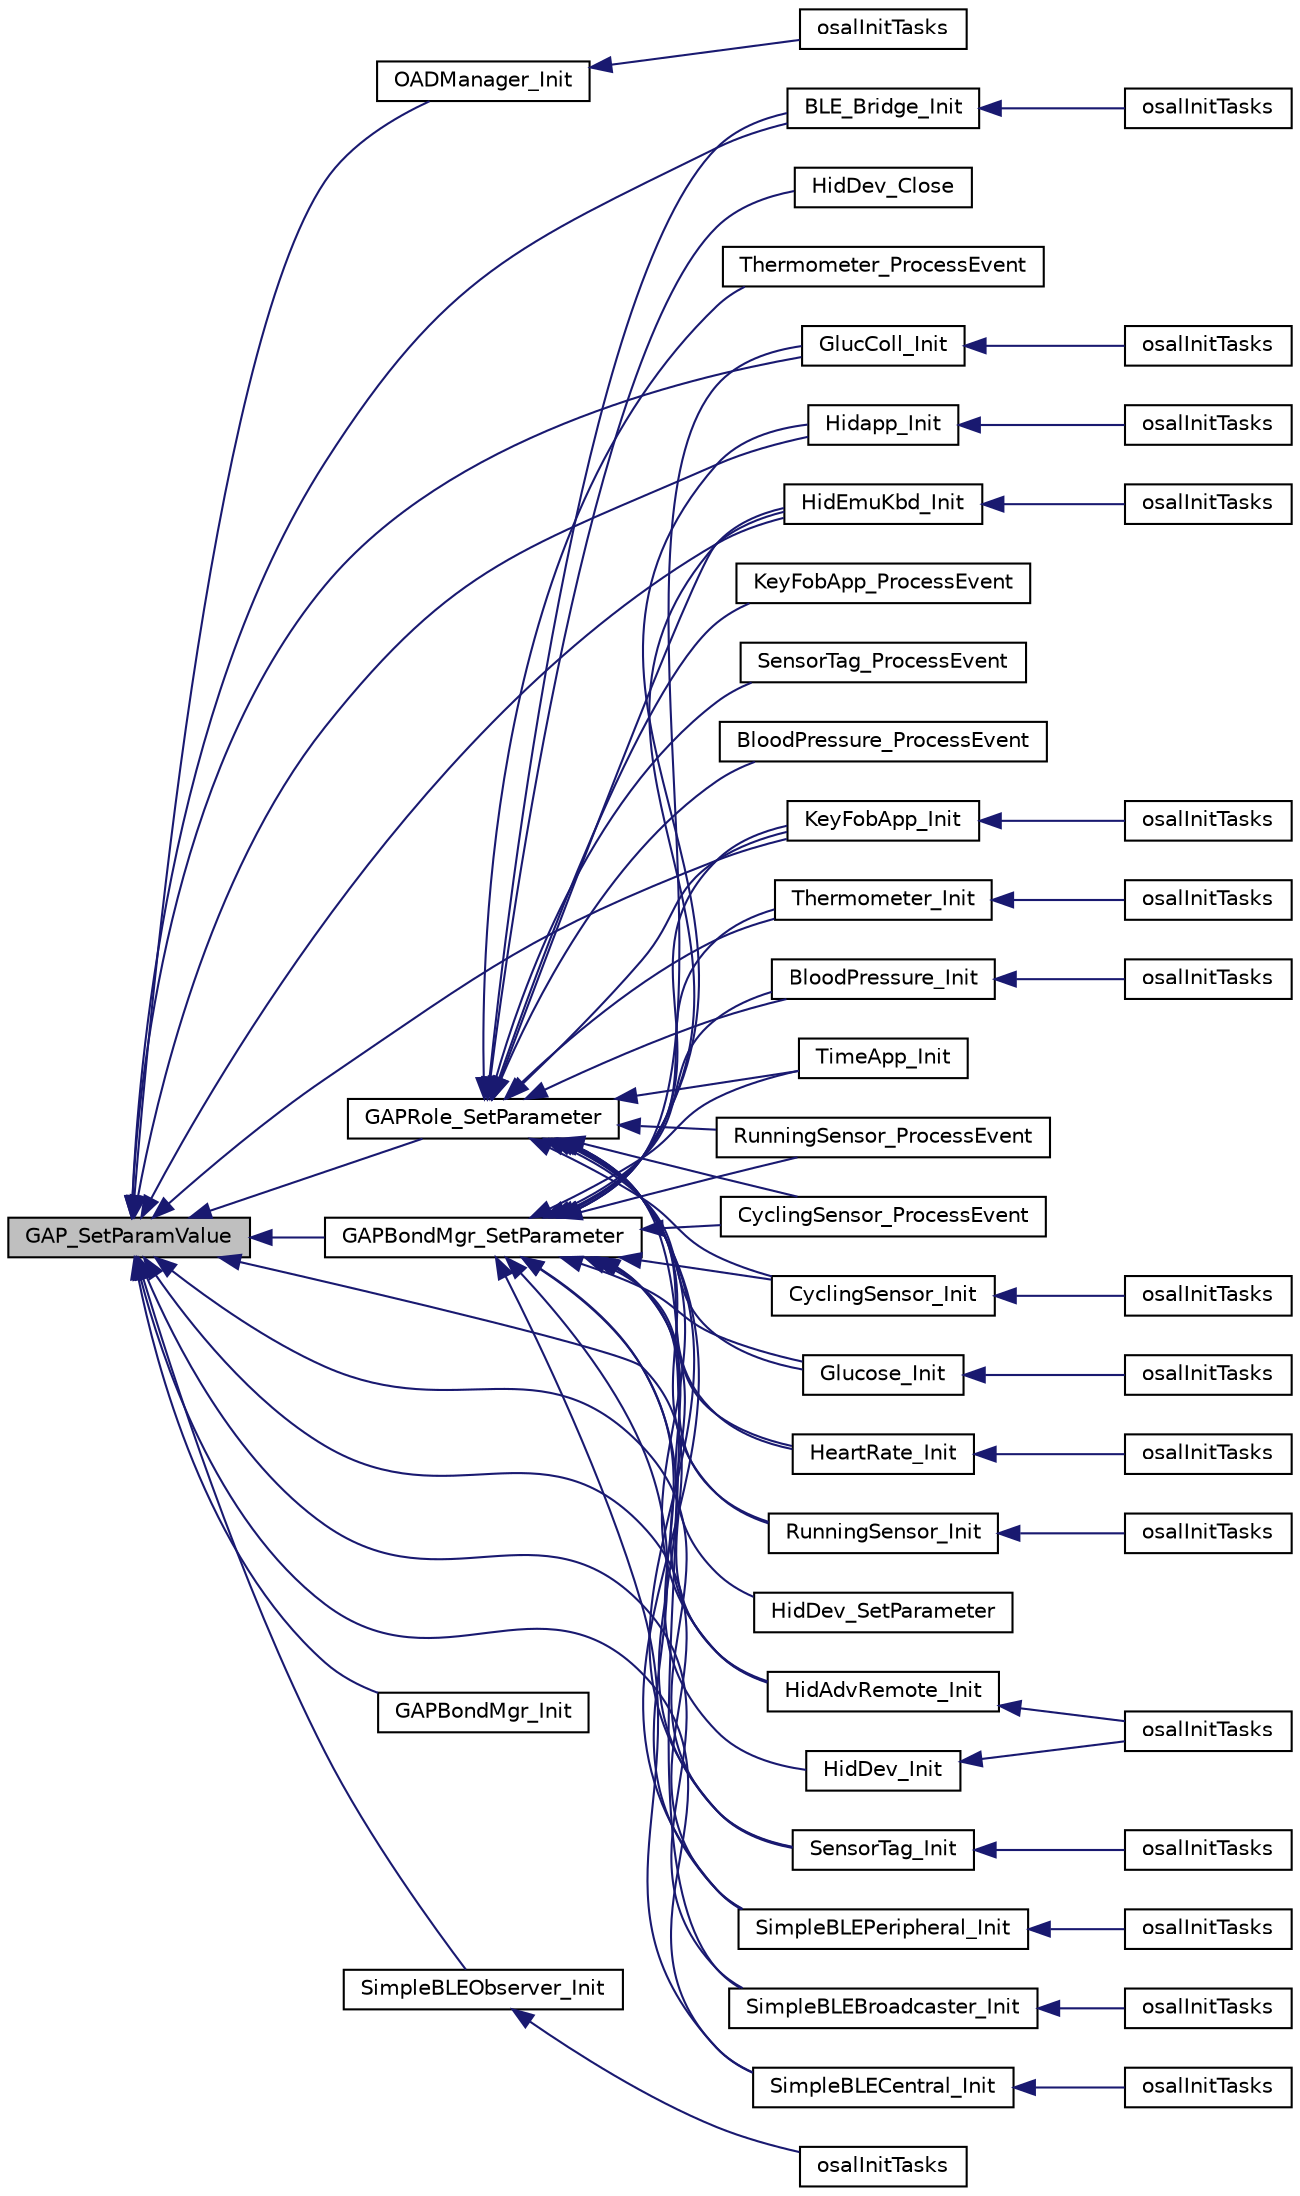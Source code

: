 digraph "GAP_SetParamValue"
{
  edge [fontname="Helvetica",fontsize="10",labelfontname="Helvetica",labelfontsize="10"];
  node [fontname="Helvetica",fontsize="10",shape=record];
  rankdir="LR";
  Node1 [label="GAP_SetParamValue",height=0.2,width=0.4,color="black", fillcolor="grey75", style="filled" fontcolor="black"];
  Node1 -> Node2 [dir="back",color="midnightblue",fontsize="10",style="solid",fontname="Helvetica"];
  Node2 [label="BLE_Bridge_Init",height=0.2,width=0.4,color="black", fillcolor="white", style="filled",URL="$_b_l_e___bridge_8h.html#a517c0c40f64f6bc27b708b902e21b0e8"];
  Node2 -> Node3 [dir="back",color="midnightblue",fontsize="10",style="solid",fontname="Helvetica"];
  Node3 [label="osalInitTasks",height=0.2,width=0.4,color="black", fillcolor="white", style="filled",URL="$_o_s_a_l___b_l_e___bridge_8c.html#a7ad49ef9f96d7753c3e77e0e69231bb2"];
  Node1 -> Node4 [dir="back",color="midnightblue",fontsize="10",style="solid",fontname="Helvetica"];
  Node4 [label="GlucColl_Init",height=0.2,width=0.4,color="black", fillcolor="white", style="filled",URL="$glucose_collector_8h.html#ac9e782d1b2a3547c3a00beeff22c2807"];
  Node4 -> Node5 [dir="back",color="midnightblue",fontsize="10",style="solid",fontname="Helvetica"];
  Node5 [label="osalInitTasks",height=0.2,width=0.4,color="black", fillcolor="white", style="filled",URL="$_o_s_a_l__glucose_collector_8c.html#a7ad49ef9f96d7753c3e77e0e69231bb2"];
  Node1 -> Node6 [dir="back",color="midnightblue",fontsize="10",style="solid",fontname="Helvetica"];
  Node6 [label="HidAdvRemote_Init",height=0.2,width=0.4,color="black", fillcolor="white", style="filled",URL="$hid_adv_remote_8h.html#a9214b13e8b16b75583726016c869ff23"];
  Node6 -> Node7 [dir="back",color="midnightblue",fontsize="10",style="solid",fontname="Helvetica"];
  Node7 [label="osalInitTasks",height=0.2,width=0.4,color="black", fillcolor="white", style="filled",URL="$_o_s_a_l__hid_adv_remote_8c.html#a7ad49ef9f96d7753c3e77e0e69231bb2"];
  Node1 -> Node8 [dir="back",color="midnightblue",fontsize="10",style="solid",fontname="Helvetica"];
  Node8 [label="Hidapp_Init",height=0.2,width=0.4,color="black", fillcolor="white", style="filled",URL="$hidapp_8h.html#a4d4113337ca855379bc16a77b87b1d78"];
  Node8 -> Node9 [dir="back",color="midnightblue",fontsize="10",style="solid",fontname="Helvetica"];
  Node9 [label="osalInitTasks",height=0.2,width=0.4,color="black", fillcolor="white", style="filled",URL="$_o_s_a_l___hidapp_8c.html#a7ad49ef9f96d7753c3e77e0e69231bb2"];
  Node1 -> Node10 [dir="back",color="midnightblue",fontsize="10",style="solid",fontname="Helvetica"];
  Node10 [label="HidEmuKbd_Init",height=0.2,width=0.4,color="black", fillcolor="white", style="filled",URL="$hidemukbd_8h.html#abb96c0de3a5bb7ef1a16e9bd65f2c5fc"];
  Node10 -> Node11 [dir="back",color="midnightblue",fontsize="10",style="solid",fontname="Helvetica"];
  Node11 [label="osalInitTasks",height=0.2,width=0.4,color="black", fillcolor="white", style="filled",URL="$_o_s_a_l__hidemukbd_8c.html#a7ad49ef9f96d7753c3e77e0e69231bb2"];
  Node1 -> Node12 [dir="back",color="midnightblue",fontsize="10",style="solid",fontname="Helvetica"];
  Node12 [label="KeyFobApp_Init",height=0.2,width=0.4,color="black", fillcolor="white", style="filled",URL="$keyfobdemo_8h.html#a1f00cbcb76e97e9623514c3b41975921"];
  Node12 -> Node13 [dir="back",color="midnightblue",fontsize="10",style="solid",fontname="Helvetica"];
  Node13 [label="osalInitTasks",height=0.2,width=0.4,color="black", fillcolor="white", style="filled",URL="$_o_s_a_l___key_fob_demo_8c.html#a7ad49ef9f96d7753c3e77e0e69231bb2"];
  Node1 -> Node14 [dir="back",color="midnightblue",fontsize="10",style="solid",fontname="Helvetica"];
  Node14 [label="OADManager_Init",height=0.2,width=0.4,color="black", fillcolor="white", style="filled",URL="$oad__mgr__app_8h.html#a790ecd4f2760d047ec028bb5fdb7c59c"];
  Node14 -> Node15 [dir="back",color="midnightblue",fontsize="10",style="solid",fontname="Helvetica"];
  Node15 [label="osalInitTasks",height=0.2,width=0.4,color="black", fillcolor="white", style="filled",URL="$osal__oad__mgr_8c.html#a7ad49ef9f96d7753c3e77e0e69231bb2"];
  Node1 -> Node16 [dir="back",color="midnightblue",fontsize="10",style="solid",fontname="Helvetica"];
  Node16 [label="GAPRole_SetParameter",height=0.2,width=0.4,color="black", fillcolor="white", style="filled",URL="$group___g_a_p_r_o_l_e_s___p_e_r_i_p_h_e_r_a_l___b_r_o_a_d_c_a_s_t_e_r___a_p_i.html#ga951a64ccae7a5c1373642836d2afd4ce",tooltip="Set a GAP Role parameter. "];
  Node16 -> Node2 [dir="back",color="midnightblue",fontsize="10",style="solid",fontname="Helvetica"];
  Node16 -> Node17 [dir="back",color="midnightblue",fontsize="10",style="solid",fontname="Helvetica"];
  Node17 [label="BloodPressure_Init",height=0.2,width=0.4,color="black", fillcolor="white", style="filled",URL="$blood_pressure_8h.html#a94649fb81e0eccd5975b8cb1cdbeb032"];
  Node17 -> Node18 [dir="back",color="midnightblue",fontsize="10",style="solid",fontname="Helvetica"];
  Node18 [label="osalInitTasks",height=0.2,width=0.4,color="black", fillcolor="white", style="filled",URL="$_o_s_a_l___blood_pressure_8c.html#a7ad49ef9f96d7753c3e77e0e69231bb2"];
  Node16 -> Node19 [dir="back",color="midnightblue",fontsize="10",style="solid",fontname="Helvetica"];
  Node19 [label="BloodPressure_ProcessEvent",height=0.2,width=0.4,color="black", fillcolor="white", style="filled",URL="$blood_pressure_8h.html#a56190a02f171fa626bfa1056692f6926"];
  Node16 -> Node20 [dir="back",color="midnightblue",fontsize="10",style="solid",fontname="Helvetica"];
  Node20 [label="CyclingSensor_Init",height=0.2,width=0.4,color="black", fillcolor="white", style="filled",URL="$cycling_sensor_8h.html#a899bf884f69030ebd3a7ca8a6aa6427b"];
  Node20 -> Node21 [dir="back",color="midnightblue",fontsize="10",style="solid",fontname="Helvetica"];
  Node21 [label="osalInitTasks",height=0.2,width=0.4,color="black", fillcolor="white", style="filled",URL="$_o_s_a_l__cycling_sensor_8c.html#a7ad49ef9f96d7753c3e77e0e69231bb2"];
  Node16 -> Node22 [dir="back",color="midnightblue",fontsize="10",style="solid",fontname="Helvetica"];
  Node22 [label="CyclingSensor_ProcessEvent",height=0.2,width=0.4,color="black", fillcolor="white", style="filled",URL="$cycling_sensor_8h.html#afc7c68f19e8a07760b4acb74fc27f8bc"];
  Node16 -> Node23 [dir="back",color="midnightblue",fontsize="10",style="solid",fontname="Helvetica"];
  Node23 [label="Glucose_Init",height=0.2,width=0.4,color="black", fillcolor="white", style="filled",URL="$glucose_8h.html#a4da167f447996f1acbcfbf0b34278ea3"];
  Node23 -> Node24 [dir="back",color="midnightblue",fontsize="10",style="solid",fontname="Helvetica"];
  Node24 [label="osalInitTasks",height=0.2,width=0.4,color="black", fillcolor="white", style="filled",URL="$_o_s_a_l___glucose_8c.html#a7ad49ef9f96d7753c3e77e0e69231bb2"];
  Node16 -> Node25 [dir="back",color="midnightblue",fontsize="10",style="solid",fontname="Helvetica"];
  Node25 [label="HeartRate_Init",height=0.2,width=0.4,color="black", fillcolor="white", style="filled",URL="$heartrate_8h.html#aa4fc1aeabe9373cd435fc43b7c175fea"];
  Node25 -> Node26 [dir="back",color="midnightblue",fontsize="10",style="solid",fontname="Helvetica"];
  Node26 [label="osalInitTasks",height=0.2,width=0.4,color="black", fillcolor="white", style="filled",URL="$_o_s_a_l__heartrate_8c.html#a7ad49ef9f96d7753c3e77e0e69231bb2"];
  Node16 -> Node6 [dir="back",color="midnightblue",fontsize="10",style="solid",fontname="Helvetica"];
  Node16 -> Node10 [dir="back",color="midnightblue",fontsize="10",style="solid",fontname="Helvetica"];
  Node16 -> Node12 [dir="back",color="midnightblue",fontsize="10",style="solid",fontname="Helvetica"];
  Node16 -> Node27 [dir="back",color="midnightblue",fontsize="10",style="solid",fontname="Helvetica"];
  Node27 [label="KeyFobApp_ProcessEvent",height=0.2,width=0.4,color="black", fillcolor="white", style="filled",URL="$keyfobdemo_8h.html#aaee63bfba219af672a3382b4d0e23e92"];
  Node16 -> Node28 [dir="back",color="midnightblue",fontsize="10",style="solid",fontname="Helvetica"];
  Node28 [label="HidDev_Close",height=0.2,width=0.4,color="black", fillcolor="white", style="filled",URL="$hiddev_8h.html#a18e0519d3b0a5e30af4a9727e8b67083"];
  Node16 -> Node29 [dir="back",color="midnightblue",fontsize="10",style="solid",fontname="Helvetica"];
  Node29 [label="RunningSensor_Init",height=0.2,width=0.4,color="black", fillcolor="white", style="filled",URL="$running_sensor_8h.html#a8051129ea00c8a7b03205ddb5cb3de87"];
  Node29 -> Node30 [dir="back",color="midnightblue",fontsize="10",style="solid",fontname="Helvetica"];
  Node30 [label="osalInitTasks",height=0.2,width=0.4,color="black", fillcolor="white", style="filled",URL="$_o_s_a_l__running_sensor_8c.html#a7ad49ef9f96d7753c3e77e0e69231bb2"];
  Node16 -> Node31 [dir="back",color="midnightblue",fontsize="10",style="solid",fontname="Helvetica"];
  Node31 [label="RunningSensor_ProcessEvent",height=0.2,width=0.4,color="black", fillcolor="white", style="filled",URL="$running_sensor_8h.html#ae028f0d2806dc2d44c5da577c9d6e701"];
  Node16 -> Node32 [dir="back",color="midnightblue",fontsize="10",style="solid",fontname="Helvetica"];
  Node32 [label="SensorTag_Init",height=0.2,width=0.4,color="black", fillcolor="white", style="filled",URL="$sensor_tag_8h.html#a13b2e5cf7a0072b8860136f3592c2f7f"];
  Node32 -> Node33 [dir="back",color="midnightblue",fontsize="10",style="solid",fontname="Helvetica"];
  Node33 [label="osalInitTasks",height=0.2,width=0.4,color="black", fillcolor="white", style="filled",URL="$_o_s_a_l___sensor_tag_8c.html#a7ad49ef9f96d7753c3e77e0e69231bb2"];
  Node16 -> Node34 [dir="back",color="midnightblue",fontsize="10",style="solid",fontname="Helvetica"];
  Node34 [label="SensorTag_ProcessEvent",height=0.2,width=0.4,color="black", fillcolor="white", style="filled",URL="$sensor_tag_8h.html#aedf9259e6d4dfcd83780b78d1c9f9934"];
  Node16 -> Node35 [dir="back",color="midnightblue",fontsize="10",style="solid",fontname="Helvetica"];
  Node35 [label="SimpleBLEBroadcaster_Init",height=0.2,width=0.4,color="black", fillcolor="white", style="filled",URL="$simple_b_l_e_broadcaster_8h.html#abc6927408c6a346565f7e948294a4254"];
  Node35 -> Node36 [dir="back",color="midnightblue",fontsize="10",style="solid",fontname="Helvetica"];
  Node36 [label="osalInitTasks",height=0.2,width=0.4,color="black", fillcolor="white", style="filled",URL="$_o_s_a_l___simple_b_l_e_broadcaster_8c.html#a7ad49ef9f96d7753c3e77e0e69231bb2"];
  Node16 -> Node37 [dir="back",color="midnightblue",fontsize="10",style="solid",fontname="Helvetica"];
  Node37 [label="SimpleBLEPeripheral_Init",height=0.2,width=0.4,color="black", fillcolor="white", style="filled",URL="$simple_b_l_e_peripheral_8h.html#a6fcd1a4a66a1ced5b5baa29de52572ef"];
  Node37 -> Node38 [dir="back",color="midnightblue",fontsize="10",style="solid",fontname="Helvetica"];
  Node38 [label="osalInitTasks",height=0.2,width=0.4,color="black", fillcolor="white", style="filled",URL="$_o_s_a_l___simple_b_l_e_peripheral_8c.html#a7ad49ef9f96d7753c3e77e0e69231bb2"];
  Node16 -> Node39 [dir="back",color="midnightblue",fontsize="10",style="solid",fontname="Helvetica"];
  Node39 [label="Thermometer_Init",height=0.2,width=0.4,color="black", fillcolor="white", style="filled",URL="$thermometer_8h.html#ad5c3318fbd618488fa9f7c2f4b3bcf48"];
  Node39 -> Node40 [dir="back",color="midnightblue",fontsize="10",style="solid",fontname="Helvetica"];
  Node40 [label="osalInitTasks",height=0.2,width=0.4,color="black", fillcolor="white", style="filled",URL="$_o_s_a_l___thermometer_8c.html#a7ad49ef9f96d7753c3e77e0e69231bb2"];
  Node16 -> Node41 [dir="back",color="midnightblue",fontsize="10",style="solid",fontname="Helvetica"];
  Node41 [label="Thermometer_ProcessEvent",height=0.2,width=0.4,color="black", fillcolor="white", style="filled",URL="$thermometer_8h.html#a7cad3fbf12ea8f6a9ace8e157ebca0a6"];
  Node16 -> Node42 [dir="back",color="midnightblue",fontsize="10",style="solid",fontname="Helvetica"];
  Node42 [label="TimeApp_Init",height=0.2,width=0.4,color="black", fillcolor="white", style="filled",URL="$_time_app_2_source_2timeapp_8h.html#ac830c8be9733f1848064b98be9bdc144"];
  Node1 -> Node43 [dir="back",color="midnightblue",fontsize="10",style="solid",fontname="Helvetica"];
  Node43 [label="GAPBondMgr_SetParameter",height=0.2,width=0.4,color="black", fillcolor="white", style="filled",URL="$group___g_a_p_r_o_l_e_s___b_o_n_d_m_g_r___a_p_i.html#ga8c64e3dc3c38caafb72a9bb37c4b7b53",tooltip="Set a GAP Bond Manager parameter. "];
  Node43 -> Node17 [dir="back",color="midnightblue",fontsize="10",style="solid",fontname="Helvetica"];
  Node43 -> Node20 [dir="back",color="midnightblue",fontsize="10",style="solid",fontname="Helvetica"];
  Node43 -> Node22 [dir="back",color="midnightblue",fontsize="10",style="solid",fontname="Helvetica"];
  Node43 -> Node4 [dir="back",color="midnightblue",fontsize="10",style="solid",fontname="Helvetica"];
  Node43 -> Node23 [dir="back",color="midnightblue",fontsize="10",style="solid",fontname="Helvetica"];
  Node43 -> Node25 [dir="back",color="midnightblue",fontsize="10",style="solid",fontname="Helvetica"];
  Node43 -> Node6 [dir="back",color="midnightblue",fontsize="10",style="solid",fontname="Helvetica"];
  Node43 -> Node8 [dir="back",color="midnightblue",fontsize="10",style="solid",fontname="Helvetica"];
  Node43 -> Node10 [dir="back",color="midnightblue",fontsize="10",style="solid",fontname="Helvetica"];
  Node43 -> Node12 [dir="back",color="midnightblue",fontsize="10",style="solid",fontname="Helvetica"];
  Node43 -> Node44 [dir="back",color="midnightblue",fontsize="10",style="solid",fontname="Helvetica"];
  Node44 [label="HidDev_Init",height=0.2,width=0.4,color="black", fillcolor="white", style="filled",URL="$hiddev_8h.html#a375a694c66f488f2c56e23f27d690721"];
  Node44 -> Node7 [dir="back",color="midnightblue",fontsize="10",style="solid",fontname="Helvetica"];
  Node43 -> Node45 [dir="back",color="midnightblue",fontsize="10",style="solid",fontname="Helvetica"];
  Node45 [label="HidDev_SetParameter",height=0.2,width=0.4,color="black", fillcolor="white", style="filled",URL="$hiddev_8h.html#a035ab88b75b185c25580762212dbc59c"];
  Node43 -> Node29 [dir="back",color="midnightblue",fontsize="10",style="solid",fontname="Helvetica"];
  Node43 -> Node31 [dir="back",color="midnightblue",fontsize="10",style="solid",fontname="Helvetica"];
  Node43 -> Node32 [dir="back",color="midnightblue",fontsize="10",style="solid",fontname="Helvetica"];
  Node43 -> Node46 [dir="back",color="midnightblue",fontsize="10",style="solid",fontname="Helvetica"];
  Node46 [label="SimpleBLECentral_Init",height=0.2,width=0.4,color="black", fillcolor="white", style="filled",URL="$simple_b_l_e_central_8h.html#a93f70e48432a0d2b692639b16a7f3203"];
  Node46 -> Node47 [dir="back",color="midnightblue",fontsize="10",style="solid",fontname="Helvetica"];
  Node47 [label="osalInitTasks",height=0.2,width=0.4,color="black", fillcolor="white", style="filled",URL="$_o_s_a_l__simple_b_l_e_central_8c.html#a7ad49ef9f96d7753c3e77e0e69231bb2"];
  Node43 -> Node37 [dir="back",color="midnightblue",fontsize="10",style="solid",fontname="Helvetica"];
  Node43 -> Node39 [dir="back",color="midnightblue",fontsize="10",style="solid",fontname="Helvetica"];
  Node43 -> Node42 [dir="back",color="midnightblue",fontsize="10",style="solid",fontname="Helvetica"];
  Node1 -> Node48 [dir="back",color="midnightblue",fontsize="10",style="solid",fontname="Helvetica"];
  Node48 [label="GAPBondMgr_Init",height=0.2,width=0.4,color="black", fillcolor="white", style="filled",URL="$gapperiphbondmgr_8h.html#a673d2c847a9a8d29d0c94c711c1a545f"];
  Node1 -> Node32 [dir="back",color="midnightblue",fontsize="10",style="solid",fontname="Helvetica"];
  Node1 -> Node35 [dir="back",color="midnightblue",fontsize="10",style="solid",fontname="Helvetica"];
  Node1 -> Node46 [dir="back",color="midnightblue",fontsize="10",style="solid",fontname="Helvetica"];
  Node1 -> Node49 [dir="back",color="midnightblue",fontsize="10",style="solid",fontname="Helvetica"];
  Node49 [label="SimpleBLEObserver_Init",height=0.2,width=0.4,color="black", fillcolor="white", style="filled",URL="$simple_b_l_e_observer_8h.html#a8ff52a5a4532ce6bd31a374e7a440e77"];
  Node49 -> Node50 [dir="back",color="midnightblue",fontsize="10",style="solid",fontname="Helvetica"];
  Node50 [label="osalInitTasks",height=0.2,width=0.4,color="black", fillcolor="white", style="filled",URL="$_o_s_a_l___simple_b_l_e_observer_8c.html#a7ad49ef9f96d7753c3e77e0e69231bb2"];
  Node1 -> Node37 [dir="back",color="midnightblue",fontsize="10",style="solid",fontname="Helvetica"];
}
